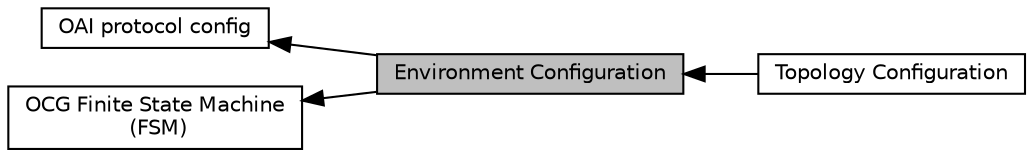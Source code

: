 digraph "Environment Configuration"
{
  edge [fontname="Helvetica",fontsize="10",labelfontname="Helvetica",labelfontsize="10"];
  node [fontname="Helvetica",fontsize="10",shape=box];
  rankdir=LR;
  Node1 [label="Environment Configuration",height=0.2,width=0.4,color="black", fillcolor="grey75", style="filled", fontcolor="black",tooltip="Including simulation area, geography, topography, fading information, etc."];
  Node3 [label="OAI protocol config",height=0.2,width=0.4,color="black", fillcolor="white", style="filled",URL="$group____OSD__basic.html",tooltip="OAI Emulation struct for protocol configuration."];
  Node4 [label="Topology Configuration",height=0.2,width=0.4,color="black", fillcolor="white", style="filled",URL="$group____topo__config.html",tooltip="Including cell type, eNB topology, UE distribution, mobility information, etc."];
  Node2 [label="OCG Finite State Machine\l (FSM)",height=0.2,width=0.4,color="black", fillcolor="white", style="filled",URL="$group____enum__fsm.html",tooltip="See the flow chart for details."];
  Node2->Node1 [shape=plaintext, dir="back", style="solid"];
  Node3->Node1 [shape=plaintext, dir="back", style="solid"];
  Node1->Node4 [shape=plaintext, dir="back", style="solid"];
}
